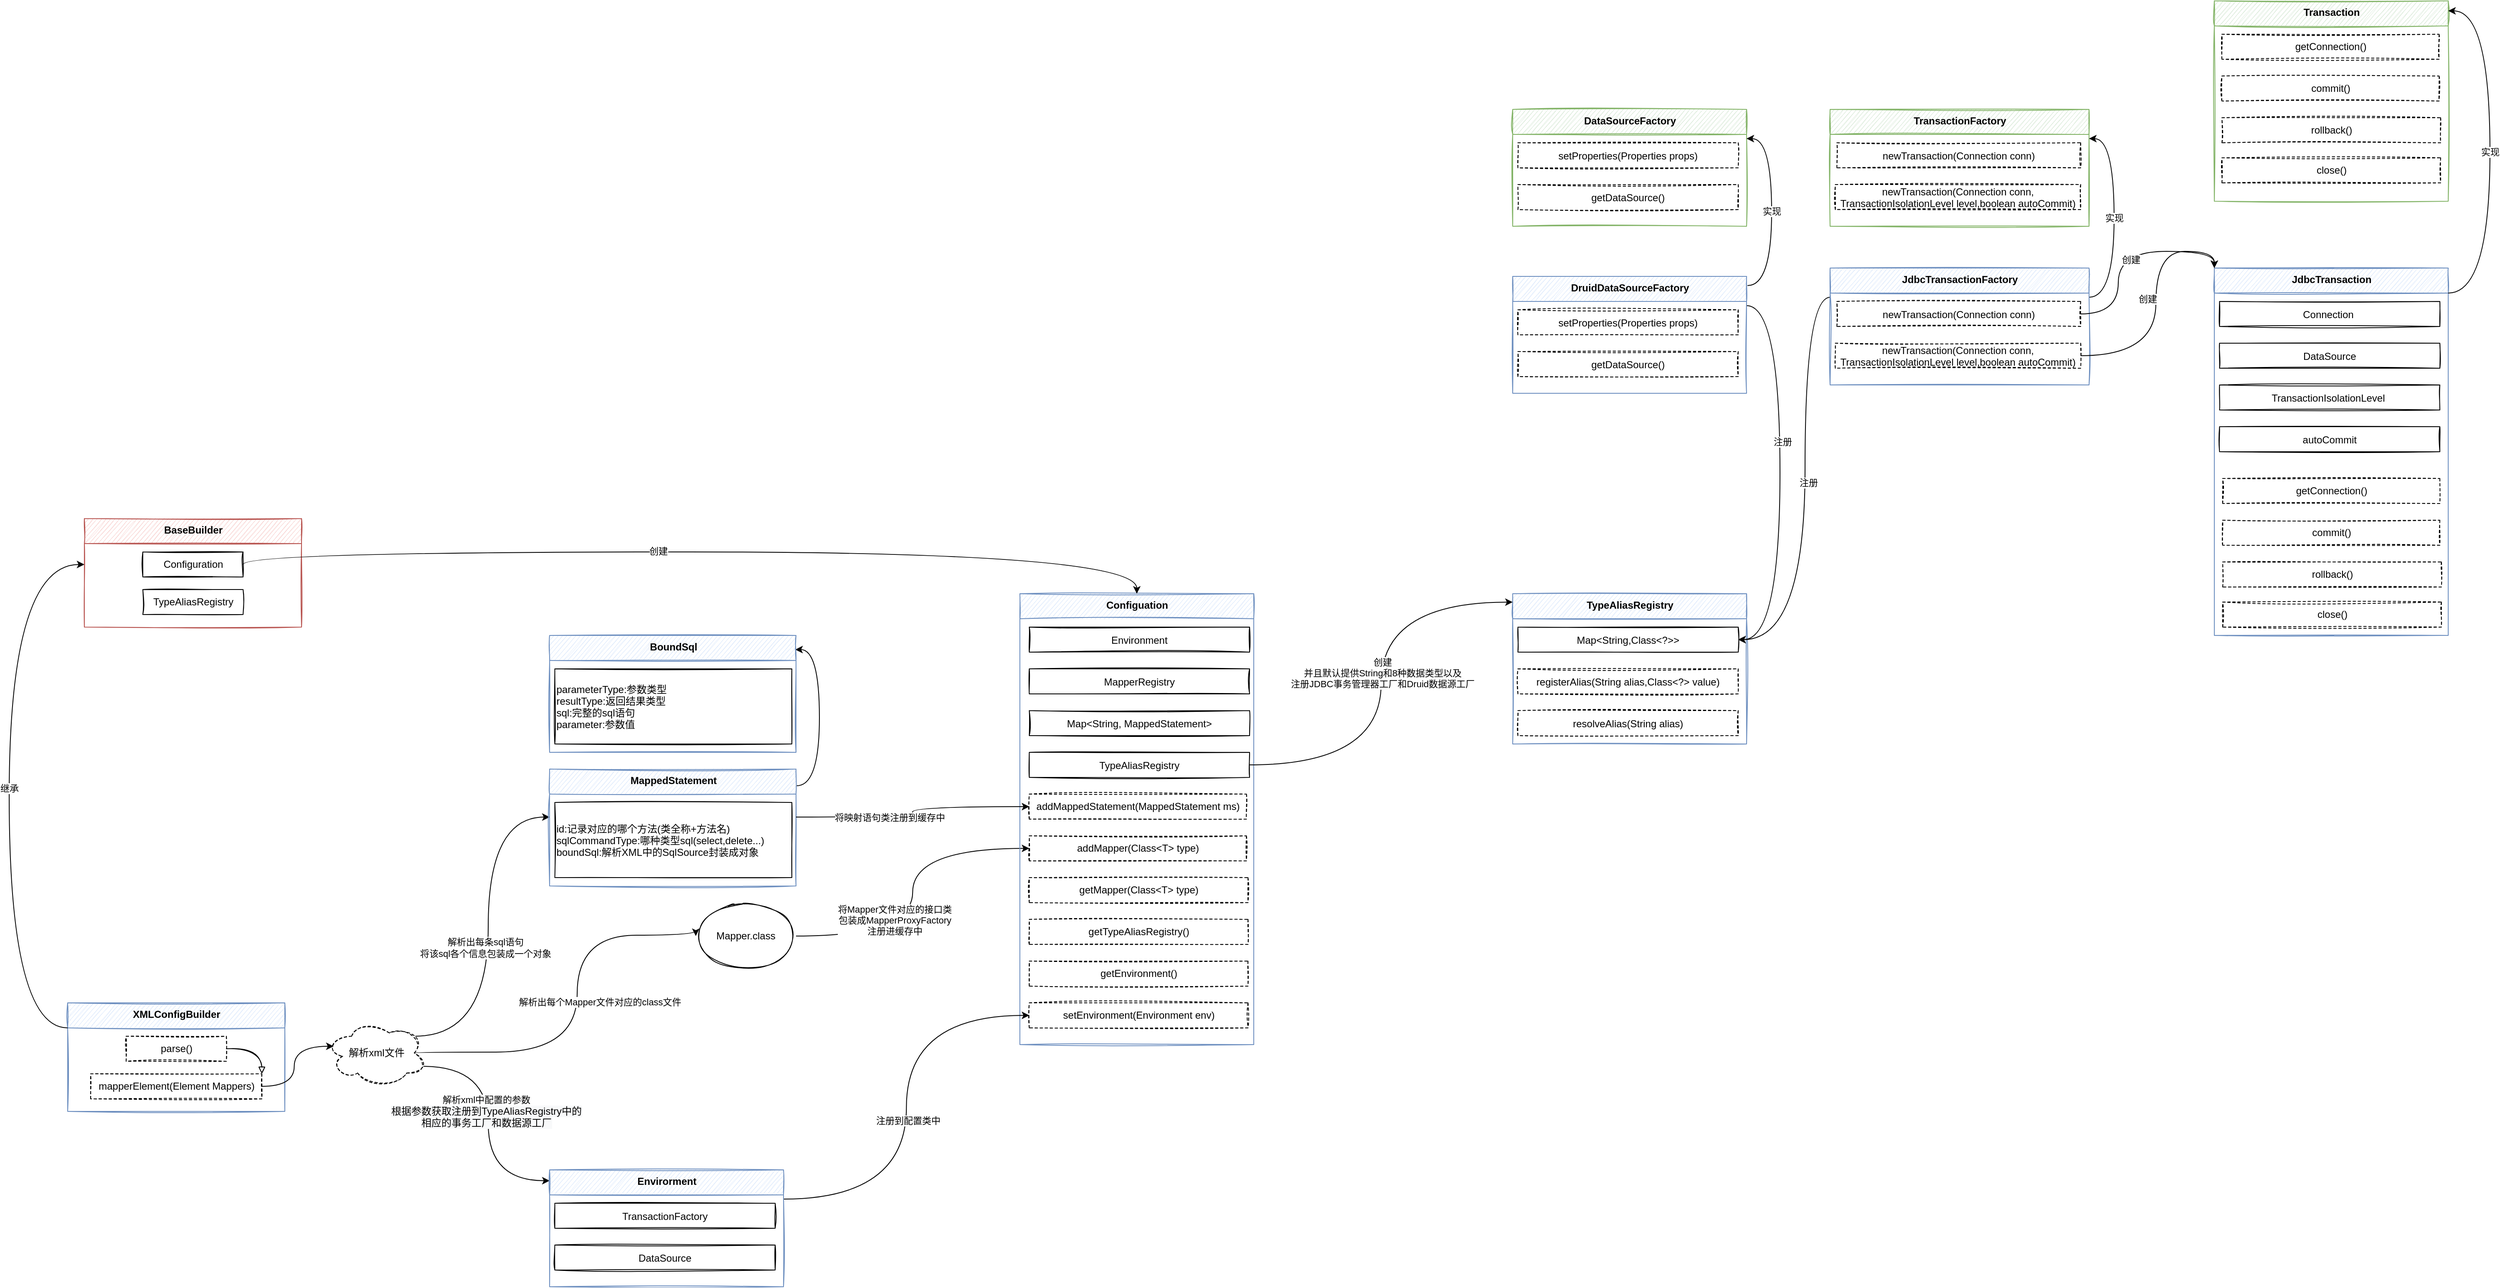 <mxfile version="20.3.0" type="device"><diagram id="73CBY77F9_s80eTkKbSi" name="第 1 页"><mxGraphModel dx="3437" dy="5549" grid="1" gridSize="10" guides="1" tooltips="1" connect="1" arrows="1" fold="1" page="1" pageScale="1" pageWidth="827" pageHeight="1169" math="0" shadow="0"><root><mxCell id="0"/><mxCell id="1" parent="0"/><mxCell id="fDco7IQjXJ5KDzT5b9S2-1" value="&lt;b&gt;XMLConfigBuilder&lt;/b&gt;" style="swimlane;fontStyle=1;align=center;verticalAlign=top;childLayout=stackLayout;horizontal=1;startSize=30;horizontalStack=0;resizeParent=1;resizeParentMax=0;resizeLast=0;collapsible=0;marginBottom=0;html=1;sketch=1;fillColor=#dae8fc;strokeColor=#6c8ebf;" vertex="1" parent="1"><mxGeometry x="160" y="-2230" width="260" height="130" as="geometry"/></mxCell><mxCell id="fDco7IQjXJ5KDzT5b9S2-2" value="" style="swimlane;fontStyle=1;align=center;verticalAlign=top;horizontal=1;startSize=0;collapsible=0;marginBottom=0;html=1;strokeColor=none;fillColor=none;sketch=1;" vertex="1" parent="fDco7IQjXJ5KDzT5b9S2-1"><mxGeometry y="30" width="260" height="100" as="geometry"/></mxCell><mxCell id="fDco7IQjXJ5KDzT5b9S2-3" style="edgeStyle=orthogonalEdgeStyle;curved=1;rounded=0;orthogonalLoop=1;jettySize=auto;html=1;exitX=1;exitY=0.5;exitDx=0;exitDy=0;entryX=1;entryY=0;entryDx=0;entryDy=0;endArrow=block;endFill=0;sketch=1;" edge="1" parent="fDco7IQjXJ5KDzT5b9S2-2" source="fDco7IQjXJ5KDzT5b9S2-4" target="fDco7IQjXJ5KDzT5b9S2-5"><mxGeometry relative="1" as="geometry"/></mxCell><mxCell id="fDco7IQjXJ5KDzT5b9S2-4" value="parse()" style="html=1;align=center;verticalAlign=middle;rotatable=0;sketch=1;dashed=1;" vertex="1" parent="fDco7IQjXJ5KDzT5b9S2-2"><mxGeometry width="120" height="30" relative="1" as="geometry"><mxPoint x="70" y="10" as="offset"/></mxGeometry></mxCell><mxCell id="fDco7IQjXJ5KDzT5b9S2-5" value="mapperElement(Element Mappers)" style="html=1;align=center;verticalAlign=middle;rotatable=0;sketch=1;dashed=1;" vertex="1" parent="fDco7IQjXJ5KDzT5b9S2-2"><mxGeometry x="27.5" y="55" width="205" height="30" as="geometry"/></mxCell><mxCell id="fDco7IQjXJ5KDzT5b9S2-6" value="&lt;b&gt;BaseBuilder&lt;/b&gt;" style="swimlane;fontStyle=1;align=center;verticalAlign=top;childLayout=stackLayout;horizontal=1;startSize=30;horizontalStack=0;resizeParent=1;resizeParentMax=0;resizeLast=0;collapsible=0;marginBottom=0;html=1;sketch=1;fillColor=#f8cecc;strokeColor=#b85450;" vertex="1" parent="1"><mxGeometry x="180" y="-2810" width="260" height="130" as="geometry"/></mxCell><mxCell id="fDco7IQjXJ5KDzT5b9S2-7" value="" style="swimlane;fontStyle=1;align=center;verticalAlign=top;horizontal=1;startSize=0;collapsible=0;marginBottom=0;html=1;strokeColor=none;fillColor=none;sketch=1;" vertex="1" parent="fDco7IQjXJ5KDzT5b9S2-6"><mxGeometry y="30" width="260" height="100" as="geometry"/></mxCell><mxCell id="fDco7IQjXJ5KDzT5b9S2-8" value="Configuration" style="html=1;align=center;verticalAlign=middle;rotatable=0;sketch=1;" vertex="1" parent="fDco7IQjXJ5KDzT5b9S2-7"><mxGeometry width="120" height="30" relative="1" as="geometry"><mxPoint x="70" y="10" as="offset"/></mxGeometry></mxCell><mxCell id="fDco7IQjXJ5KDzT5b9S2-9" value="TypeAliasRegistry" style="html=1;align=center;verticalAlign=middle;rotatable=0;sketch=1;" vertex="1" parent="fDco7IQjXJ5KDzT5b9S2-7"><mxGeometry x="70" y="55" width="120" height="30" as="geometry"/></mxCell><mxCell id="fDco7IQjXJ5KDzT5b9S2-17" style="edgeStyle=orthogonalEdgeStyle;curved=1;rounded=0;orthogonalLoop=1;jettySize=auto;html=1;exitX=0.88;exitY=0.25;exitDx=0;exitDy=0;exitPerimeter=0;entryX=0;entryY=0.25;entryDx=0;entryDy=0;" edge="1" parent="1" source="fDco7IQjXJ5KDzT5b9S2-11" target="fDco7IQjXJ5KDzT5b9S2-14"><mxGeometry relative="1" as="geometry"/></mxCell><mxCell id="fDco7IQjXJ5KDzT5b9S2-19" value="解析出每条sql语句&lt;br&gt;将该sql各个信息包装成一个对象" style="edgeLabel;html=1;align=center;verticalAlign=middle;resizable=0;points=[];" vertex="1" connectable="0" parent="fDco7IQjXJ5KDzT5b9S2-17"><mxGeometry x="-0.085" y="4" relative="1" as="geometry"><mxPoint as="offset"/></mxGeometry></mxCell><mxCell id="fDco7IQjXJ5KDzT5b9S2-18" style="edgeStyle=orthogonalEdgeStyle;curved=1;rounded=0;orthogonalLoop=1;jettySize=auto;html=1;exitX=0.875;exitY=0.5;exitDx=0;exitDy=0;exitPerimeter=0;entryX=0;entryY=0.5;entryDx=0;entryDy=0;" edge="1" parent="1" source="fDco7IQjXJ5KDzT5b9S2-11" target="fDco7IQjXJ5KDzT5b9S2-16"><mxGeometry relative="1" as="geometry"><Array as="points"><mxPoint x="770" y="-2171"/><mxPoint x="770" y="-2311"/></Array></mxGeometry></mxCell><mxCell id="fDco7IQjXJ5KDzT5b9S2-20" value="解析出每个Mapper文件对应的class文件" style="edgeLabel;html=1;align=center;verticalAlign=middle;resizable=0;points=[];" vertex="1" connectable="0" parent="fDco7IQjXJ5KDzT5b9S2-18"><mxGeometry x="-0.2" y="8" relative="1" as="geometry"><mxPoint x="31" y="-52" as="offset"/></mxGeometry></mxCell><mxCell id="fDco7IQjXJ5KDzT5b9S2-61" style="edgeStyle=orthogonalEdgeStyle;curved=1;rounded=0;orthogonalLoop=1;jettySize=auto;html=1;exitX=0.96;exitY=0.7;exitDx=0;exitDy=0;exitPerimeter=0;entryX=0;entryY=0.093;entryDx=0;entryDy=0;entryPerimeter=0;" edge="1" parent="1" source="fDco7IQjXJ5KDzT5b9S2-11" target="fDco7IQjXJ5KDzT5b9S2-57"><mxGeometry relative="1" as="geometry"/></mxCell><mxCell id="fDco7IQjXJ5KDzT5b9S2-62" value="解析xml中配置的参数&lt;br&gt;&lt;span style=&quot;font-size: 12px; background-color: rgb(248, 249, 250);&quot;&gt;根据参数获取注册&lt;/span&gt;&lt;span style=&quot;font-size: 12px; background-color: rgb(248, 249, 250);&quot;&gt;到TypeAliasRegistry中的&lt;br&gt;相应的事务工厂和数据源工厂&lt;br&gt;&lt;/span&gt;" style="edgeLabel;html=1;align=center;verticalAlign=middle;resizable=0;points=[];" vertex="1" connectable="0" parent="fDco7IQjXJ5KDzT5b9S2-61"><mxGeometry x="-0.452" y="-6" relative="1" as="geometry"><mxPoint x="3" y="53" as="offset"/></mxGeometry></mxCell><mxCell id="fDco7IQjXJ5KDzT5b9S2-11" value="解析xml文件" style="ellipse;shape=cloud;whiteSpace=wrap;html=1;sketch=1;dashed=1;" vertex="1" parent="1"><mxGeometry x="470" y="-2210" width="120" height="80" as="geometry"/></mxCell><mxCell id="fDco7IQjXJ5KDzT5b9S2-12" style="edgeStyle=orthogonalEdgeStyle;rounded=0;orthogonalLoop=1;jettySize=auto;html=1;exitX=1;exitY=0.5;exitDx=0;exitDy=0;curved=1;entryX=0.07;entryY=0.4;entryDx=0;entryDy=0;entryPerimeter=0;" edge="1" parent="1" source="fDco7IQjXJ5KDzT5b9S2-5" target="fDco7IQjXJ5KDzT5b9S2-11"><mxGeometry relative="1" as="geometry"/></mxCell><mxCell id="fDco7IQjXJ5KDzT5b9S2-35" style="edgeStyle=orthogonalEdgeStyle;curved=1;rounded=0;orthogonalLoop=1;jettySize=auto;html=1;exitX=1.003;exitY=0.143;exitDx=0;exitDy=0;entryX=0.997;entryY=0.121;entryDx=0;entryDy=0;entryPerimeter=0;exitPerimeter=0;" edge="1" parent="1" source="fDco7IQjXJ5KDzT5b9S2-13" target="fDco7IQjXJ5KDzT5b9S2-32"><mxGeometry relative="1" as="geometry"><Array as="points"><mxPoint x="1060" y="-2490"/><mxPoint x="1060" y="-2653"/></Array></mxGeometry></mxCell><mxCell id="fDco7IQjXJ5KDzT5b9S2-13" value="MappedStatement" style="swimlane;fontStyle=1;align=center;verticalAlign=top;childLayout=stackLayout;horizontal=1;startSize=30;horizontalStack=0;resizeParent=1;resizeParentMax=0;resizeLast=0;collapsible=0;marginBottom=0;html=1;sketch=1;fillColor=#dae8fc;strokeColor=#6c8ebf;" vertex="1" parent="1"><mxGeometry x="737" y="-2510" width="295" height="140" as="geometry"/></mxCell><mxCell id="fDco7IQjXJ5KDzT5b9S2-14" value="" style="swimlane;fontStyle=1;align=center;verticalAlign=top;horizontal=1;startSize=0;collapsible=0;marginBottom=0;html=1;strokeColor=none;fillColor=none;sketch=1;" vertex="1" parent="fDco7IQjXJ5KDzT5b9S2-13"><mxGeometry y="30" width="295" height="110" as="geometry"/></mxCell><mxCell id="fDco7IQjXJ5KDzT5b9S2-15" value="id:记录对应的哪个方法(类全称+方法名)&#10;sqlCommandType:哪种类型sql(select,delete...)&#10;boundSql:解析XML中的SqlSource封装成对象" style="fontStyle=0;sketch=1;align=left;" vertex="1" parent="fDco7IQjXJ5KDzT5b9S2-14"><mxGeometry x="6.25" y="10" width="283.75" height="90" as="geometry"/></mxCell><mxCell id="fDco7IQjXJ5KDzT5b9S2-48" style="edgeStyle=orthogonalEdgeStyle;curved=1;rounded=0;orthogonalLoop=1;jettySize=auto;html=1;exitX=1;exitY=0.5;exitDx=0;exitDy=0;entryX=0;entryY=0.5;entryDx=0;entryDy=0;" edge="1" parent="1" source="fDco7IQjXJ5KDzT5b9S2-16" target="fDco7IQjXJ5KDzT5b9S2-25"><mxGeometry relative="1" as="geometry"/></mxCell><mxCell id="fDco7IQjXJ5KDzT5b9S2-53" value="将Mapper文件对应的接口类&lt;br&gt;包装成MapperProxyFactory&lt;br&gt;注册进缓存中" style="edgeLabel;html=1;align=center;verticalAlign=middle;resizable=0;points=[];" vertex="1" connectable="0" parent="fDco7IQjXJ5KDzT5b9S2-48"><mxGeometry x="-0.386" y="19" relative="1" as="geometry"><mxPoint as="offset"/></mxGeometry></mxCell><mxCell id="fDco7IQjXJ5KDzT5b9S2-16" value="Mapper.class" style="ellipse;whiteSpace=wrap;html=1;sketch=1;" vertex="1" parent="1"><mxGeometry x="912" y="-2350" width="120" height="80" as="geometry"/></mxCell><mxCell id="fDco7IQjXJ5KDzT5b9S2-21" value="Configuation" style="swimlane;fontStyle=1;align=center;verticalAlign=top;childLayout=stackLayout;horizontal=1;startSize=30;horizontalStack=0;resizeParent=1;resizeParentMax=0;resizeLast=0;collapsible=0;marginBottom=0;html=1;sketch=1;fillColor=#dae8fc;strokeColor=#6c8ebf;" vertex="1" parent="1"><mxGeometry x="1300" y="-2720" width="280" height="540" as="geometry"/></mxCell><mxCell id="fDco7IQjXJ5KDzT5b9S2-22" value="" style="swimlane;fontStyle=1;align=center;verticalAlign=top;horizontal=1;startSize=0;collapsible=0;marginBottom=0;html=1;strokeColor=none;fillColor=none;sketch=1;" vertex="1" parent="fDco7IQjXJ5KDzT5b9S2-21"><mxGeometry y="30" width="280" height="510" as="geometry"/></mxCell><mxCell id="fDco7IQjXJ5KDzT5b9S2-23" value="Environment" style="fontStyle=0;sketch=1;fillColor=none;strokeColor=default;fillStyle=zigzag-line;" vertex="1" parent="fDco7IQjXJ5KDzT5b9S2-22"><mxGeometry x="11.25" y="10" width="263.75" height="30" as="geometry"/></mxCell><mxCell id="fDco7IQjXJ5KDzT5b9S2-24" value="MapperRegistry" style="fontStyle=0;sketch=1;" vertex="1" parent="fDco7IQjXJ5KDzT5b9S2-22"><mxGeometry x="11.25" y="60" width="263.75" height="30" as="geometry"/></mxCell><mxCell id="fDco7IQjXJ5KDzT5b9S2-25" value="addMapper(Class&amp;lt;T&amp;gt; type)" style="html=1;align=center;verticalAlign=middle;rotatable=0;sketch=1;dashed=1;" vertex="1" parent="fDco7IQjXJ5KDzT5b9S2-22"><mxGeometry x="11.25" y="260" width="260" height="30" as="geometry"/></mxCell><mxCell id="fDco7IQjXJ5KDzT5b9S2-26" value="addMappedStatement(MappedStatement ms)" style="html=1;align=center;verticalAlign=middle;rotatable=0;sketch=1;dashed=1;" vertex="1" parent="fDco7IQjXJ5KDzT5b9S2-22"><mxGeometry x="11.25" y="210" width="260" height="30" as="geometry"/></mxCell><mxCell id="fDco7IQjXJ5KDzT5b9S2-27" value="getMapper(Class&amp;lt;T&amp;gt; type)" style="html=1;align=center;verticalAlign=middle;rotatable=0;sketch=1;dashed=1;" vertex="1" parent="fDco7IQjXJ5KDzT5b9S2-22"><mxGeometry x="11.25" y="310" width="261.87" height="30" as="geometry"/></mxCell><mxCell id="fDco7IQjXJ5KDzT5b9S2-28" value="Map&lt;String, MappedStatement&gt;" style="fontStyle=0;sketch=1;" vertex="1" parent="fDco7IQjXJ5KDzT5b9S2-22"><mxGeometry x="11.25" y="110" width="263.75" height="30" as="geometry"/></mxCell><mxCell id="fDco7IQjXJ5KDzT5b9S2-29" value="TypeAliasRegistry" style="fontStyle=0;sketch=1;fillStyle=zigzag-line;fillColor=none;strokeColor=default;" vertex="1" parent="fDco7IQjXJ5KDzT5b9S2-22"><mxGeometry x="11.25" y="160" width="263.75" height="30" as="geometry"/></mxCell><mxCell id="fDco7IQjXJ5KDzT5b9S2-54" value="getTypeAliasRegistry()" style="html=1;align=center;verticalAlign=middle;rotatable=0;sketch=1;dashed=1;" vertex="1" parent="fDco7IQjXJ5KDzT5b9S2-22"><mxGeometry x="11.25" y="360" width="261.87" height="30" as="geometry"/></mxCell><mxCell id="fDco7IQjXJ5KDzT5b9S2-55" value="getEnvironment()" style="html=1;align=center;verticalAlign=middle;rotatable=0;sketch=1;dashed=1;" vertex="1" parent="fDco7IQjXJ5KDzT5b9S2-22"><mxGeometry x="11.25" y="410" width="261.87" height="30" as="geometry"/></mxCell><mxCell id="fDco7IQjXJ5KDzT5b9S2-56" value="setEnvironment(Environment env)" style="html=1;align=center;verticalAlign=middle;rotatable=0;sketch=1;dashed=1;" vertex="1" parent="fDco7IQjXJ5KDzT5b9S2-22"><mxGeometry x="11.25" y="460" width="261.87" height="30" as="geometry"/></mxCell><mxCell id="fDco7IQjXJ5KDzT5b9S2-30" value="继承" style="edgeStyle=orthogonalEdgeStyle;curved=1;rounded=0;orthogonalLoop=1;jettySize=auto;html=1;exitX=0;exitY=0;exitDx=0;exitDy=0;entryX=0;entryY=0.25;entryDx=0;entryDy=0;" edge="1" parent="1" source="fDco7IQjXJ5KDzT5b9S2-2" target="fDco7IQjXJ5KDzT5b9S2-7"><mxGeometry relative="1" as="geometry"><Array as="points"><mxPoint x="90" y="-2200"/><mxPoint x="90" y="-2755"/></Array></mxGeometry></mxCell><mxCell id="fDco7IQjXJ5KDzT5b9S2-32" value="BoundSql" style="swimlane;fontStyle=1;align=center;verticalAlign=top;childLayout=stackLayout;horizontal=1;startSize=30;horizontalStack=0;resizeParent=1;resizeParentMax=0;resizeLast=0;collapsible=0;marginBottom=0;html=1;sketch=1;fillColor=#dae8fc;strokeColor=#6c8ebf;" vertex="1" parent="1"><mxGeometry x="737" y="-2670" width="295" height="140" as="geometry"/></mxCell><mxCell id="fDco7IQjXJ5KDzT5b9S2-33" value="" style="swimlane;fontStyle=1;align=center;verticalAlign=top;horizontal=1;startSize=0;collapsible=0;marginBottom=0;html=1;strokeColor=none;fillColor=none;sketch=1;" vertex="1" parent="fDco7IQjXJ5KDzT5b9S2-32"><mxGeometry y="30" width="295" height="110" as="geometry"/></mxCell><mxCell id="fDco7IQjXJ5KDzT5b9S2-34" value="parameterType:参数类型&#10;resultType:返回结果类型&#10;sql:完整的sql语句&#10;parameter:参数值" style="fontStyle=0;sketch=1;align=left;fillColor=none;strokeColor=default;fillStyle=zigzag-line;" vertex="1" parent="fDco7IQjXJ5KDzT5b9S2-33"><mxGeometry x="6.25" y="10" width="283.75" height="90" as="geometry"/></mxCell><mxCell id="fDco7IQjXJ5KDzT5b9S2-39" style="edgeStyle=orthogonalEdgeStyle;curved=1;rounded=0;orthogonalLoop=1;jettySize=auto;html=1;exitX=1;exitY=0.5;exitDx=0;exitDy=0;entryX=0.5;entryY=0;entryDx=0;entryDy=0;" edge="1" parent="1" source="fDco7IQjXJ5KDzT5b9S2-8" target="fDco7IQjXJ5KDzT5b9S2-21"><mxGeometry relative="1" as="geometry"><Array as="points"><mxPoint x="370" y="-2770"/><mxPoint x="1440" y="-2770"/></Array></mxGeometry></mxCell><mxCell id="fDco7IQjXJ5KDzT5b9S2-40" value="创建" style="edgeLabel;html=1;align=center;verticalAlign=middle;resizable=0;points=[];" vertex="1" connectable="0" parent="fDco7IQjXJ5KDzT5b9S2-39"><mxGeometry x="-0.098" y="1" relative="1" as="geometry"><mxPoint as="offset"/></mxGeometry></mxCell><mxCell id="fDco7IQjXJ5KDzT5b9S2-41" value="TypeAliasRegistry" style="swimlane;fontStyle=1;align=center;verticalAlign=top;childLayout=stackLayout;horizontal=1;startSize=30;horizontalStack=0;resizeParent=1;resizeParentMax=0;resizeLast=0;collapsible=0;marginBottom=0;html=1;sketch=1;fillColor=#dae8fc;strokeColor=#6c8ebf;" vertex="1" parent="1"><mxGeometry x="1890" y="-2720" width="280" height="180" as="geometry"/></mxCell><mxCell id="fDco7IQjXJ5KDzT5b9S2-42" value="" style="swimlane;fontStyle=1;align=center;verticalAlign=top;horizontal=1;startSize=0;collapsible=0;marginBottom=0;html=1;strokeColor=none;fillColor=none;sketch=1;" vertex="1" parent="fDco7IQjXJ5KDzT5b9S2-41"><mxGeometry y="30" width="280" height="150" as="geometry"/></mxCell><mxCell id="fDco7IQjXJ5KDzT5b9S2-43" value="Map&lt;String,Class&lt;?&gt;&gt;" style="fontStyle=0;sketch=1;fillColor=none;strokeColor=default;fillStyle=zigzag-line;" vertex="1" parent="fDco7IQjXJ5KDzT5b9S2-42"><mxGeometry x="6.25" y="10" width="263.75" height="30" as="geometry"/></mxCell><mxCell id="fDco7IQjXJ5KDzT5b9S2-44" value="registerAlias(String alias,Class&lt;?&gt; value)" style="fontStyle=0;sketch=1;fillColor=none;strokeColor=default;fillStyle=zigzag-line;dashed=1;" vertex="1" parent="fDco7IQjXJ5KDzT5b9S2-42"><mxGeometry x="6.25" y="60" width="263.75" height="30" as="geometry"/></mxCell><mxCell id="fDco7IQjXJ5KDzT5b9S2-45" value="resolveAlias(String alias)" style="fontStyle=0;sketch=1;fillColor=none;strokeColor=default;fillStyle=zigzag-line;dashed=1;" vertex="1" parent="fDco7IQjXJ5KDzT5b9S2-42"><mxGeometry x="6.25" y="110" width="263.75" height="30" as="geometry"/></mxCell><mxCell id="fDco7IQjXJ5KDzT5b9S2-46" style="edgeStyle=orthogonalEdgeStyle;curved=1;rounded=0;orthogonalLoop=1;jettySize=auto;html=1;exitX=1;exitY=0.5;exitDx=0;exitDy=0;entryX=0;entryY=0.056;entryDx=0;entryDy=0;entryPerimeter=0;" edge="1" parent="1" source="fDco7IQjXJ5KDzT5b9S2-29" target="fDco7IQjXJ5KDzT5b9S2-41"><mxGeometry relative="1" as="geometry"/></mxCell><mxCell id="fDco7IQjXJ5KDzT5b9S2-47" value="创建&lt;br&gt;并且默认提供String和8种数据类型以及&lt;br&gt;注册JDBC事务管理器工厂和Druid数据源工厂" style="edgeLabel;html=1;align=center;verticalAlign=middle;resizable=0;points=[];" vertex="1" connectable="0" parent="fDco7IQjXJ5KDzT5b9S2-46"><mxGeometry x="-0.11" y="-1" relative="1" as="geometry"><mxPoint y="-41" as="offset"/></mxGeometry></mxCell><mxCell id="fDco7IQjXJ5KDzT5b9S2-51" style="edgeStyle=orthogonalEdgeStyle;curved=1;rounded=0;orthogonalLoop=1;jettySize=auto;html=1;exitX=1;exitY=0.25;exitDx=0;exitDy=0;entryX=0;entryY=0.5;entryDx=0;entryDy=0;" edge="1" parent="1" source="fDco7IQjXJ5KDzT5b9S2-14" target="fDco7IQjXJ5KDzT5b9S2-26"><mxGeometry relative="1" as="geometry"/></mxCell><mxCell id="fDco7IQjXJ5KDzT5b9S2-52" value="将映射语句类注册到缓存中" style="edgeLabel;html=1;align=center;verticalAlign=middle;resizable=0;points=[];" vertex="1" connectable="0" parent="fDco7IQjXJ5KDzT5b9S2-51"><mxGeometry x="-0.232" y="1" relative="1" as="geometry"><mxPoint y="1" as="offset"/></mxGeometry></mxCell><mxCell id="fDco7IQjXJ5KDzT5b9S2-63" style="edgeStyle=orthogonalEdgeStyle;curved=1;rounded=0;orthogonalLoop=1;jettySize=auto;html=1;exitX=1;exitY=0.25;exitDx=0;exitDy=0;entryX=0;entryY=0.5;entryDx=0;entryDy=0;" edge="1" parent="1" source="fDco7IQjXJ5KDzT5b9S2-57" target="fDco7IQjXJ5KDzT5b9S2-56"><mxGeometry relative="1" as="geometry"/></mxCell><mxCell id="fDco7IQjXJ5KDzT5b9S2-64" value="注册到配置类中" style="edgeLabel;html=1;align=center;verticalAlign=middle;resizable=0;points=[];" vertex="1" connectable="0" parent="fDco7IQjXJ5KDzT5b9S2-63"><mxGeometry x="-0.062" y="-2" relative="1" as="geometry"><mxPoint as="offset"/></mxGeometry></mxCell><mxCell id="fDco7IQjXJ5KDzT5b9S2-57" value="Envirorment" style="swimlane;fontStyle=1;align=center;verticalAlign=top;childLayout=stackLayout;horizontal=1;startSize=30;horizontalStack=0;resizeParent=1;resizeParentMax=0;resizeLast=0;collapsible=0;marginBottom=0;html=1;sketch=1;fillColor=#dae8fc;strokeColor=#6c8ebf;" vertex="1" parent="1"><mxGeometry x="737" y="-2030" width="280" height="140" as="geometry"/></mxCell><mxCell id="fDco7IQjXJ5KDzT5b9S2-58" value="" style="swimlane;fontStyle=1;align=center;verticalAlign=top;horizontal=1;startSize=0;collapsible=0;marginBottom=0;html=1;strokeColor=none;fillColor=none;sketch=1;" vertex="1" parent="fDco7IQjXJ5KDzT5b9S2-57"><mxGeometry y="30" width="280" height="110" as="geometry"/></mxCell><mxCell id="fDco7IQjXJ5KDzT5b9S2-59" value="TransactionFactory" style="fontStyle=0;sketch=1;fillColor=none;strokeColor=default;fillStyle=zigzag-line;" vertex="1" parent="fDco7IQjXJ5KDzT5b9S2-58"><mxGeometry x="6.25" y="10" width="263.75" height="30" as="geometry"/></mxCell><mxCell id="fDco7IQjXJ5KDzT5b9S2-60" value="DataSource" style="fontStyle=0;sketch=1;fillColor=none;strokeColor=default;fillStyle=zigzag-line;" vertex="1" parent="fDco7IQjXJ5KDzT5b9S2-58"><mxGeometry x="6.25" y="60" width="263.75" height="30" as="geometry"/></mxCell><mxCell id="fDco7IQjXJ5KDzT5b9S2-65" value="TransactionFactory" style="swimlane;fontStyle=1;align=center;verticalAlign=top;childLayout=stackLayout;horizontal=1;startSize=30;horizontalStack=0;resizeParent=1;resizeParentMax=0;resizeLast=0;collapsible=0;marginBottom=0;html=1;sketch=1;fillColor=#d5e8d4;strokeColor=#82b366;" vertex="1" parent="1"><mxGeometry x="2270" y="-3300" width="310" height="140" as="geometry"/></mxCell><mxCell id="fDco7IQjXJ5KDzT5b9S2-66" value="" style="swimlane;fontStyle=1;align=center;verticalAlign=top;horizontal=1;startSize=0;collapsible=0;marginBottom=0;html=1;strokeColor=none;fillColor=none;sketch=1;" vertex="1" parent="fDco7IQjXJ5KDzT5b9S2-65"><mxGeometry y="30" width="310" height="110" as="geometry"/></mxCell><mxCell id="fDco7IQjXJ5KDzT5b9S2-67" value="newTransaction(Connection conn)" style="fontStyle=0;sketch=1;fillColor=none;strokeColor=default;fillStyle=zigzag-line;dashed=1;" vertex="1" parent="fDco7IQjXJ5KDzT5b9S2-66"><mxGeometry x="8.13" y="10" width="291.87" height="30" as="geometry"/></mxCell><mxCell id="fDco7IQjXJ5KDzT5b9S2-68" value="newTransaction(Connection conn,&#10;TransactionIsolationLevel level,boolean autoCommit)" style="fontStyle=0;sketch=1;fillColor=none;strokeColor=default;fillStyle=zigzag-line;dashed=1;" vertex="1" parent="fDco7IQjXJ5KDzT5b9S2-66"><mxGeometry x="6.25" y="60" width="293.75" height="30" as="geometry"/></mxCell><mxCell id="fDco7IQjXJ5KDzT5b9S2-69" value="DataSourceFactory" style="swimlane;fontStyle=1;align=center;verticalAlign=top;childLayout=stackLayout;horizontal=1;startSize=30;horizontalStack=0;resizeParent=1;resizeParentMax=0;resizeLast=0;collapsible=0;marginBottom=0;html=1;sketch=1;fillColor=#d5e8d4;strokeColor=#82b366;" vertex="1" parent="1"><mxGeometry x="1890" y="-3300" width="280" height="140" as="geometry"/></mxCell><mxCell id="fDco7IQjXJ5KDzT5b9S2-70" value="" style="swimlane;fontStyle=1;align=center;verticalAlign=top;horizontal=1;startSize=0;collapsible=0;marginBottom=0;html=1;strokeColor=none;fillColor=none;sketch=1;" vertex="1" parent="fDco7IQjXJ5KDzT5b9S2-69"><mxGeometry y="30" width="280" height="110" as="geometry"/></mxCell><mxCell id="fDco7IQjXJ5KDzT5b9S2-71" value="setProperties(Properties props)" style="fontStyle=0;sketch=1;fillColor=none;strokeColor=default;fillStyle=zigzag-line;dashed=1;" vertex="1" parent="fDco7IQjXJ5KDzT5b9S2-70"><mxGeometry x="6.25" y="10" width="263.75" height="30" as="geometry"/></mxCell><mxCell id="fDco7IQjXJ5KDzT5b9S2-72" value="getDataSource()" style="fontStyle=0;sketch=1;fillColor=none;strokeColor=default;fillStyle=zigzag-line;dashed=1;" vertex="1" parent="fDco7IQjXJ5KDzT5b9S2-70"><mxGeometry x="6.25" y="60" width="263.75" height="30" as="geometry"/></mxCell><mxCell id="fDco7IQjXJ5KDzT5b9S2-108" value="实现" style="edgeStyle=orthogonalEdgeStyle;curved=1;rounded=0;orthogonalLoop=1;jettySize=auto;html=1;exitX=1;exitY=0.25;exitDx=0;exitDy=0;entryX=1;entryY=0.25;entryDx=0;entryDy=0;" edge="1" parent="1" source="fDco7IQjXJ5KDzT5b9S2-73" target="fDco7IQjXJ5KDzT5b9S2-65"><mxGeometry relative="1" as="geometry"><Array as="points"><mxPoint x="2610" y="-3075"/><mxPoint x="2610" y="-3265"/></Array></mxGeometry></mxCell><mxCell id="fDco7IQjXJ5KDzT5b9S2-111" style="edgeStyle=orthogonalEdgeStyle;curved=1;rounded=0;orthogonalLoop=1;jettySize=auto;html=1;exitX=0;exitY=0.25;exitDx=0;exitDy=0;entryX=1;entryY=0.5;entryDx=0;entryDy=0;" edge="1" parent="1" source="fDco7IQjXJ5KDzT5b9S2-73" target="fDco7IQjXJ5KDzT5b9S2-43"><mxGeometry relative="1" as="geometry"><Array as="points"><mxPoint x="2240" y="-3075"/><mxPoint x="2240" y="-2665"/></Array></mxGeometry></mxCell><mxCell id="fDco7IQjXJ5KDzT5b9S2-113" value="注册" style="edgeLabel;html=1;align=center;verticalAlign=middle;resizable=0;points=[];" vertex="1" connectable="0" parent="fDco7IQjXJ5KDzT5b9S2-111"><mxGeometry x="-0.031" y="4" relative="1" as="geometry"><mxPoint as="offset"/></mxGeometry></mxCell><mxCell id="fDco7IQjXJ5KDzT5b9S2-73" value="JdbcTransactionFactory" style="swimlane;fontStyle=1;align=center;verticalAlign=top;childLayout=stackLayout;horizontal=1;startSize=30;horizontalStack=0;resizeParent=1;resizeParentMax=0;resizeLast=0;collapsible=0;marginBottom=0;html=1;sketch=1;fillColor=#dae8fc;strokeColor=#6c8ebf;" vertex="1" parent="1"><mxGeometry x="2270" y="-3110" width="310" height="140" as="geometry"/></mxCell><mxCell id="fDco7IQjXJ5KDzT5b9S2-74" value="" style="swimlane;fontStyle=1;align=center;verticalAlign=top;horizontal=1;startSize=0;collapsible=0;marginBottom=0;html=1;strokeColor=none;fillColor=none;sketch=1;" vertex="1" parent="fDco7IQjXJ5KDzT5b9S2-73"><mxGeometry y="30" width="310" height="110" as="geometry"/></mxCell><mxCell id="fDco7IQjXJ5KDzT5b9S2-75" value="newTransaction(Connection conn)" style="fontStyle=0;sketch=1;fillColor=none;strokeColor=default;fillStyle=zigzag-line;dashed=1;" vertex="1" parent="fDco7IQjXJ5KDzT5b9S2-74"><mxGeometry x="8.13" y="10" width="291.87" height="30" as="geometry"/></mxCell><mxCell id="fDco7IQjXJ5KDzT5b9S2-76" value="newTransaction(Connection conn,&#10;TransactionIsolationLevel level,boolean autoCommit)" style="fontStyle=0;sketch=1;fillColor=none;strokeColor=default;fillStyle=zigzag-line;dashed=1;" vertex="1" parent="fDco7IQjXJ5KDzT5b9S2-74"><mxGeometry x="6.25" y="60" width="293.75" height="30" as="geometry"/></mxCell><mxCell id="fDco7IQjXJ5KDzT5b9S2-110" style="edgeStyle=orthogonalEdgeStyle;curved=1;rounded=0;orthogonalLoop=1;jettySize=auto;html=1;exitX=1;exitY=0.25;exitDx=0;exitDy=0;entryX=1;entryY=0.5;entryDx=0;entryDy=0;" edge="1" parent="1" source="fDco7IQjXJ5KDzT5b9S2-77" target="fDco7IQjXJ5KDzT5b9S2-43"><mxGeometry relative="1" as="geometry"><Array as="points"><mxPoint x="2210" y="-3065"/><mxPoint x="2210" y="-2665"/></Array></mxGeometry></mxCell><mxCell id="fDco7IQjXJ5KDzT5b9S2-112" value="注册" style="edgeLabel;html=1;align=center;verticalAlign=middle;resizable=0;points=[];" vertex="1" connectable="0" parent="fDco7IQjXJ5KDzT5b9S2-110"><mxGeometry x="-0.171" y="3" relative="1" as="geometry"><mxPoint as="offset"/></mxGeometry></mxCell><mxCell id="fDco7IQjXJ5KDzT5b9S2-77" value="DruidDataSourceFactory" style="swimlane;fontStyle=1;align=center;verticalAlign=top;childLayout=stackLayout;horizontal=1;startSize=30;horizontalStack=0;resizeParent=1;resizeParentMax=0;resizeLast=0;collapsible=0;marginBottom=0;html=1;sketch=1;fillColor=#dae8fc;strokeColor=#6c8ebf;" vertex="1" parent="1"><mxGeometry x="1890" y="-3100" width="280" height="140" as="geometry"/></mxCell><mxCell id="fDco7IQjXJ5KDzT5b9S2-78" value="" style="swimlane;fontStyle=1;align=center;verticalAlign=top;horizontal=1;startSize=0;collapsible=0;marginBottom=0;html=1;strokeColor=none;fillColor=none;sketch=1;" vertex="1" parent="fDco7IQjXJ5KDzT5b9S2-77"><mxGeometry y="30" width="280" height="110" as="geometry"/></mxCell><mxCell id="fDco7IQjXJ5KDzT5b9S2-79" value="setProperties(Properties props)" style="fontStyle=0;sketch=1;fillColor=none;strokeColor=default;fillStyle=zigzag-line;dashed=1;" vertex="1" parent="fDco7IQjXJ5KDzT5b9S2-78"><mxGeometry x="6.25" y="10" width="263.75" height="30" as="geometry"/></mxCell><mxCell id="fDco7IQjXJ5KDzT5b9S2-80" value="getDataSource()" style="fontStyle=0;sketch=1;fillColor=none;strokeColor=default;fillStyle=zigzag-line;dashed=1;" vertex="1" parent="fDco7IQjXJ5KDzT5b9S2-78"><mxGeometry x="6.25" y="60" width="263.75" height="30" as="geometry"/></mxCell><mxCell id="fDco7IQjXJ5KDzT5b9S2-83" value="JdbcTransaction" style="swimlane;fontStyle=1;align=center;verticalAlign=top;childLayout=stackLayout;horizontal=1;startSize=30;horizontalStack=0;resizeParent=1;resizeParentMax=0;resizeLast=0;collapsible=0;marginBottom=0;html=1;sketch=1;fillColor=#dae8fc;strokeColor=#6c8ebf;" vertex="1" parent="1"><mxGeometry x="2730" y="-3110" width="280" height="440" as="geometry"/></mxCell><mxCell id="fDco7IQjXJ5KDzT5b9S2-84" value="" style="swimlane;fontStyle=1;align=center;verticalAlign=top;horizontal=1;startSize=0;collapsible=0;marginBottom=0;html=1;strokeColor=none;fillColor=none;sketch=1;" vertex="1" parent="fDco7IQjXJ5KDzT5b9S2-83"><mxGeometry y="30" width="280" height="410" as="geometry"/></mxCell><mxCell id="fDco7IQjXJ5KDzT5b9S2-85" value="Connection " style="fontStyle=0;sketch=1;fillColor=none;strokeColor=default;fillStyle=zigzag-line;" vertex="1" parent="fDco7IQjXJ5KDzT5b9S2-84"><mxGeometry x="6.25" y="10" width="263.75" height="30" as="geometry"/></mxCell><mxCell id="fDco7IQjXJ5KDzT5b9S2-86" value="DataSource" style="fontStyle=0;sketch=1;" vertex="1" parent="fDco7IQjXJ5KDzT5b9S2-84"><mxGeometry x="6.25" y="60" width="263.75" height="30" as="geometry"/></mxCell><mxCell id="fDco7IQjXJ5KDzT5b9S2-87" value="getConnection()" style="html=1;align=center;verticalAlign=middle;rotatable=0;sketch=1;dashed=1;" vertex="1" parent="fDco7IQjXJ5KDzT5b9S2-84"><mxGeometry x="10" y="222" width="260" height="30" as="geometry"/></mxCell><mxCell id="fDco7IQjXJ5KDzT5b9S2-88" value="commit()" style="html=1;align=center;verticalAlign=middle;rotatable=0;sketch=1;dashed=1;" vertex="1" parent="fDco7IQjXJ5KDzT5b9S2-84"><mxGeometry x="10" y="272" width="260" height="30" as="geometry"/></mxCell><mxCell id="fDco7IQjXJ5KDzT5b9S2-89" value="rollback()" style="html=1;align=center;verticalAlign=middle;rotatable=0;sketch=1;dashed=1;" vertex="1" parent="fDco7IQjXJ5KDzT5b9S2-84"><mxGeometry x="10.0" y="322" width="261.87" height="30" as="geometry"/></mxCell><mxCell id="fDco7IQjXJ5KDzT5b9S2-90" value="TransactionIsolationLevel " style="fontStyle=0;sketch=1;" vertex="1" parent="fDco7IQjXJ5KDzT5b9S2-84"><mxGeometry x="6.25" y="110" width="263.75" height="30" as="geometry"/></mxCell><mxCell id="fDco7IQjXJ5KDzT5b9S2-91" value="autoCommit" style="fontStyle=0;sketch=1;fillStyle=zigzag-line;fillColor=none;strokeColor=default;" vertex="1" parent="fDco7IQjXJ5KDzT5b9S2-84"><mxGeometry x="6.25" y="160" width="263.75" height="30" as="geometry"/></mxCell><mxCell id="fDco7IQjXJ5KDzT5b9S2-92" value="close()" style="html=1;align=center;verticalAlign=middle;rotatable=0;sketch=1;dashed=1;" vertex="1" parent="fDco7IQjXJ5KDzT5b9S2-84"><mxGeometry x="10" y="370" width="261.87" height="30" as="geometry"/></mxCell><mxCell id="fDco7IQjXJ5KDzT5b9S2-94" value="创建" style="edgeStyle=orthogonalEdgeStyle;curved=1;rounded=0;orthogonalLoop=1;jettySize=auto;html=1;exitX=1;exitY=0.5;exitDx=0;exitDy=0;entryX=0;entryY=0;entryDx=0;entryDy=0;" edge="1" parent="1" source="fDco7IQjXJ5KDzT5b9S2-75" target="fDco7IQjXJ5KDzT5b9S2-83"><mxGeometry x="0.059" y="-10" relative="1" as="geometry"><Array as="points"><mxPoint x="2615" y="-3055"/><mxPoint x="2615" y="-3130"/><mxPoint x="2730" y="-3130"/></Array><mxPoint as="offset"/></mxGeometry></mxCell><mxCell id="fDco7IQjXJ5KDzT5b9S2-96" value="创建" style="edgeStyle=orthogonalEdgeStyle;curved=1;rounded=0;orthogonalLoop=1;jettySize=auto;html=1;exitX=1;exitY=0.5;exitDx=0;exitDy=0;entryX=0;entryY=0;entryDx=0;entryDy=0;" edge="1" parent="1" source="fDco7IQjXJ5KDzT5b9S2-76" target="fDco7IQjXJ5KDzT5b9S2-83"><mxGeometry x="0.04" y="10" relative="1" as="geometry"><Array as="points"><mxPoint x="2660" y="-3005"/><mxPoint x="2660" y="-3130"/><mxPoint x="2730" y="-3130"/></Array><mxPoint as="offset"/></mxGeometry></mxCell><mxCell id="fDco7IQjXJ5KDzT5b9S2-97" value="Transaction" style="swimlane;fontStyle=1;align=center;verticalAlign=top;childLayout=stackLayout;horizontal=1;startSize=30;horizontalStack=0;resizeParent=1;resizeParentMax=0;resizeLast=0;collapsible=0;marginBottom=0;html=1;sketch=1;fillColor=#d5e8d4;strokeColor=#82b366;" vertex="1" parent="1"><mxGeometry x="2730" y="-3430" width="280" height="240" as="geometry"/></mxCell><mxCell id="fDco7IQjXJ5KDzT5b9S2-98" value="" style="swimlane;fontStyle=1;align=center;verticalAlign=top;horizontal=1;startSize=0;collapsible=0;marginBottom=0;html=1;strokeColor=none;fillColor=none;sketch=1;" vertex="1" parent="fDco7IQjXJ5KDzT5b9S2-97"><mxGeometry y="30" width="280" height="210" as="geometry"/></mxCell><mxCell id="fDco7IQjXJ5KDzT5b9S2-101" value="getConnection()" style="html=1;align=center;verticalAlign=middle;rotatable=0;sketch=1;dashed=1;" vertex="1" parent="fDco7IQjXJ5KDzT5b9S2-98"><mxGeometry x="9.07" y="10" width="260" height="30" as="geometry"/></mxCell><mxCell id="fDco7IQjXJ5KDzT5b9S2-102" value="commit()" style="html=1;align=center;verticalAlign=middle;rotatable=0;sketch=1;dashed=1;" vertex="1" parent="fDco7IQjXJ5KDzT5b9S2-98"><mxGeometry x="9.07" y="60" width="260" height="30" as="geometry"/></mxCell><mxCell id="fDco7IQjXJ5KDzT5b9S2-103" value="rollback()" style="html=1;align=center;verticalAlign=middle;rotatable=0;sketch=1;dashed=1;" vertex="1" parent="fDco7IQjXJ5KDzT5b9S2-98"><mxGeometry x="9.07" y="110" width="261.87" height="30" as="geometry"/></mxCell><mxCell id="fDco7IQjXJ5KDzT5b9S2-106" value="close()" style="html=1;align=center;verticalAlign=middle;rotatable=0;sketch=1;dashed=1;" vertex="1" parent="fDco7IQjXJ5KDzT5b9S2-98"><mxGeometry x="9.07" y="158" width="261.87" height="30" as="geometry"/></mxCell><mxCell id="fDco7IQjXJ5KDzT5b9S2-107" value="实现" style="edgeStyle=orthogonalEdgeStyle;curved=1;rounded=0;orthogonalLoop=1;jettySize=auto;html=1;exitX=1;exitY=0;exitDx=0;exitDy=0;entryX=1;entryY=0.05;entryDx=0;entryDy=0;entryPerimeter=0;" edge="1" parent="1" source="fDco7IQjXJ5KDzT5b9S2-84" target="fDco7IQjXJ5KDzT5b9S2-97"><mxGeometry relative="1" as="geometry"><Array as="points"><mxPoint x="3060" y="-3080"/><mxPoint x="3060" y="-3418"/></Array></mxGeometry></mxCell><mxCell id="fDco7IQjXJ5KDzT5b9S2-109" value="实现" style="edgeStyle=orthogonalEdgeStyle;curved=1;rounded=0;orthogonalLoop=1;jettySize=auto;html=1;exitX=1.004;exitY=0.079;exitDx=0;exitDy=0;entryX=1;entryY=0.25;entryDx=0;entryDy=0;exitPerimeter=0;" edge="1" parent="1" source="fDco7IQjXJ5KDzT5b9S2-77" target="fDco7IQjXJ5KDzT5b9S2-69"><mxGeometry relative="1" as="geometry"><Array as="points"><mxPoint x="2200" y="-3089"/><mxPoint x="2200" y="-3265"/></Array></mxGeometry></mxCell></root></mxGraphModel></diagram></mxfile>